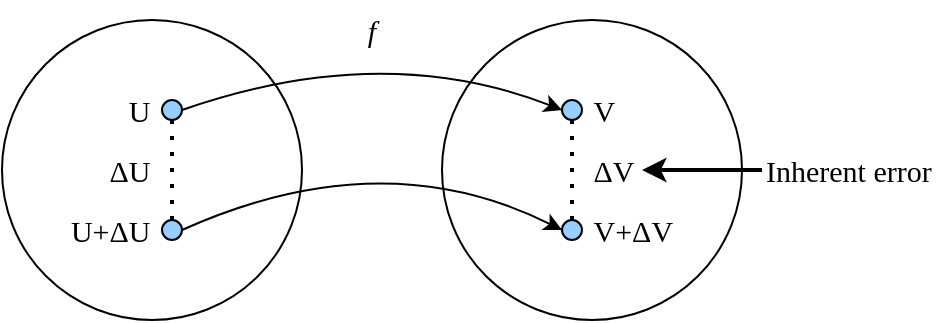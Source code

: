 <mxfile version="21.7.0" type="device">
  <diagram name="Pagina-1" id="mETDQKEhh33VIil_YAIY">
    <mxGraphModel dx="819" dy="401" grid="1" gridSize="10" guides="1" tooltips="1" connect="1" arrows="1" fold="1" page="1" pageScale="1" pageWidth="827" pageHeight="1169" math="0" shadow="0">
      <root>
        <mxCell id="0" />
        <mxCell id="1" parent="0" />
        <mxCell id="AFoxFzemWGuV3oYDkwgm-1" value="" style="ellipse;whiteSpace=wrap;html=1;" parent="1" vertex="1">
          <mxGeometry x="200" y="300" width="150" height="150" as="geometry" />
        </mxCell>
        <mxCell id="AFoxFzemWGuV3oYDkwgm-2" value="" style="ellipse;fillStyle=auto;fillColor=#99CCFF;" parent="1" vertex="1">
          <mxGeometry x="280" y="340" width="10" height="10" as="geometry" />
        </mxCell>
        <mxCell id="AFoxFzemWGuV3oYDkwgm-3" value="" style="ellipse;fillColor=#99CCFF;" parent="1" vertex="1">
          <mxGeometry x="280" y="400" width="10" height="10" as="geometry" />
        </mxCell>
        <mxCell id="AFoxFzemWGuV3oYDkwgm-4" value="U&amp;nbsp; " style="text;html=1;strokeColor=none;fillColor=none;align=right;verticalAlign=middle;whiteSpace=wrap;rounded=0;fontFamily=Times New Roman;fontSize=15;" parent="1" vertex="1">
          <mxGeometry x="240" y="330" width="40" height="30" as="geometry" />
        </mxCell>
        <mxCell id="AFoxFzemWGuV3oYDkwgm-5" value="&lt;div align=&quot;right&quot;&gt;&lt;font style=&quot;font-size: 15px;&quot; face=&quot;Times New Roman&quot;&gt;&amp;nbsp;U&lt;/font&gt;&lt;font style=&quot;font-size: 15px;&quot; face=&quot;Times New Roman&quot;&gt;+ΔU&amp;nbsp; &lt;br&gt;&lt;/font&gt;&lt;/div&gt;" style="text;html=1;strokeColor=none;fillColor=none;align=right;verticalAlign=middle;whiteSpace=wrap;rounded=0;" parent="1" vertex="1">
          <mxGeometry x="230" y="390" width="50" height="30" as="geometry" />
        </mxCell>
        <mxCell id="AFoxFzemWGuV3oYDkwgm-6" value="" style="ellipse;whiteSpace=wrap;html=1;" parent="1" vertex="1">
          <mxGeometry x="420" y="300" width="150" height="150" as="geometry" />
        </mxCell>
        <mxCell id="AFoxFzemWGuV3oYDkwgm-7" value="" style="ellipse;fillStyle=auto;fillColor=#99CCFF;" parent="1" vertex="1">
          <mxGeometry x="480" y="340" width="10" height="10" as="geometry" />
        </mxCell>
        <mxCell id="AFoxFzemWGuV3oYDkwgm-8" value="" style="ellipse;fillColor=#99CCFF;" parent="1" vertex="1">
          <mxGeometry x="480" y="400" width="10" height="10" as="geometry" />
        </mxCell>
        <mxCell id="AFoxFzemWGuV3oYDkwgm-9" value="&amp;nbsp;V" style="text;html=1;strokeColor=none;fillColor=none;align=left;verticalAlign=middle;whiteSpace=wrap;rounded=0;fontFamily=Times New Roman;fontSize=15;" parent="1" vertex="1">
          <mxGeometry x="490" y="330" width="50" height="30" as="geometry" />
        </mxCell>
        <mxCell id="AFoxFzemWGuV3oYDkwgm-10" value="&lt;div align=&quot;left&quot;&gt;&lt;font style=&quot;font-size: 15px;&quot; face=&quot;Times New Roman&quot;&gt;&amp;nbsp;V&lt;/font&gt;&lt;font style=&quot;font-size: 15px;&quot; face=&quot;Times New Roman&quot;&gt;+ΔV&amp;nbsp; &lt;br&gt;&lt;/font&gt;&lt;/div&gt;" style="text;html=1;strokeColor=none;fillColor=none;align=left;verticalAlign=middle;whiteSpace=wrap;rounded=0;" parent="1" vertex="1">
          <mxGeometry x="490" y="390" width="50" height="30" as="geometry" />
        </mxCell>
        <mxCell id="AFoxFzemWGuV3oYDkwgm-11" value="" style="endArrow=classic;html=1;exitX=1;exitY=0.5;exitDx=0;exitDy=0;entryX=0;entryY=0.5;entryDx=0;entryDy=0;curved=1;" parent="1" source="AFoxFzemWGuV3oYDkwgm-2" target="AFoxFzemWGuV3oYDkwgm-7" edge="1">
          <mxGeometry width="50" height="50" relative="1" as="geometry">
            <mxPoint x="410" y="420" as="sourcePoint" />
            <mxPoint x="460" y="370" as="targetPoint" />
            <Array as="points">
              <mxPoint x="390" y="310" />
            </Array>
          </mxGeometry>
        </mxCell>
        <mxCell id="AFoxFzemWGuV3oYDkwgm-12" value="" style="endArrow=classic;html=1;exitX=1;exitY=0.5;exitDx=0;exitDy=0;entryX=0;entryY=0.5;entryDx=0;entryDy=0;curved=1;" parent="1" source="AFoxFzemWGuV3oYDkwgm-3" target="AFoxFzemWGuV3oYDkwgm-8" edge="1">
          <mxGeometry width="50" height="50" relative="1" as="geometry">
            <mxPoint x="300" y="355" as="sourcePoint" />
            <mxPoint x="530" y="355" as="targetPoint" />
            <Array as="points">
              <mxPoint x="390" y="360" />
            </Array>
          </mxGeometry>
        </mxCell>
        <mxCell id="AFoxFzemWGuV3oYDkwgm-13" value="&lt;font face=&quot;Times New Roman&quot; size=&quot;1&quot;&gt;&lt;i&gt;&lt;font style=&quot;font-size: 15px;&quot;&gt;f&lt;/font&gt;&lt;/i&gt;&lt;/font&gt;" style="text;html=1;strokeColor=none;fillColor=none;align=center;verticalAlign=middle;whiteSpace=wrap;rounded=0;" parent="1" vertex="1">
          <mxGeometry x="330" y="290" width="110" height="30" as="geometry" />
        </mxCell>
        <mxCell id="AFoxFzemWGuV3oYDkwgm-15" value="" style="endArrow=none;dashed=1;html=1;dashPattern=1 3;strokeWidth=2;rounded=0;entryX=0.5;entryY=0;entryDx=0;entryDy=0;exitX=0.5;exitY=1;exitDx=0;exitDy=0;" parent="1" source="AFoxFzemWGuV3oYDkwgm-7" target="AFoxFzemWGuV3oYDkwgm-8" edge="1">
          <mxGeometry width="50" height="50" relative="1" as="geometry">
            <mxPoint x="450" y="380" as="sourcePoint" />
            <mxPoint x="500" y="330" as="targetPoint" />
          </mxGeometry>
        </mxCell>
        <mxCell id="AFoxFzemWGuV3oYDkwgm-16" value="" style="endArrow=none;dashed=1;html=1;dashPattern=1 3;strokeWidth=2;rounded=0;entryX=0.5;entryY=1;entryDx=0;entryDy=0;exitX=0.5;exitY=0;exitDx=0;exitDy=0;" parent="1" source="AFoxFzemWGuV3oYDkwgm-3" target="AFoxFzemWGuV3oYDkwgm-2" edge="1">
          <mxGeometry width="50" height="50" relative="1" as="geometry">
            <mxPoint x="270" y="410" as="sourcePoint" />
            <mxPoint x="320" y="360" as="targetPoint" />
          </mxGeometry>
        </mxCell>
        <mxCell id="AFoxFzemWGuV3oYDkwgm-17" value="&lt;font style=&quot;font-size: 15px;&quot; face=&quot;Times New Roman&quot;&gt;Δ&lt;/font&gt;U&amp;nbsp; " style="text;html=1;strokeColor=none;fillColor=none;align=right;verticalAlign=middle;whiteSpace=wrap;rounded=0;fontFamily=Times New Roman;fontSize=15;" parent="1" vertex="1">
          <mxGeometry x="240" y="360" width="40" height="30" as="geometry" />
        </mxCell>
        <mxCell id="AFoxFzemWGuV3oYDkwgm-18" value="&lt;div align=&quot;left&quot;&gt;&lt;font style=&quot;font-size: 15px;&quot; face=&quot;Times New Roman&quot;&gt;&amp;nbsp;&lt;/font&gt;&lt;font style=&quot;font-size: 15px;&quot; face=&quot;Times New Roman&quot;&gt;ΔV&amp;nbsp; &lt;br&gt;&lt;/font&gt;&lt;/div&gt;" style="text;html=1;strokeColor=none;fillColor=none;align=left;verticalAlign=middle;whiteSpace=wrap;rounded=0;" parent="1" vertex="1">
          <mxGeometry x="490" y="360" width="30" height="30" as="geometry" />
        </mxCell>
        <mxCell id="AFoxFzemWGuV3oYDkwgm-19" value="&lt;div align=&quot;left&quot;&gt;&lt;font style=&quot;font-size: 15px;&quot; face=&quot;Times New Roman&quot;&gt;Inherent error &lt;/font&gt;&lt;/div&gt;" style="text;html=1;strokeColor=none;fillColor=none;align=left;verticalAlign=middle;whiteSpace=wrap;rounded=0;" parent="1" vertex="1">
          <mxGeometry x="580" y="355" width="90" height="40" as="geometry" />
        </mxCell>
        <mxCell id="x--qwbr77Wqyja1BnvlK-2" value="" style="endArrow=classic;html=1;rounded=0;entryX=1;entryY=0.5;entryDx=0;entryDy=0;exitX=0;exitY=0.5;exitDx=0;exitDy=0;strokeWidth=2;" edge="1" parent="1" source="AFoxFzemWGuV3oYDkwgm-19" target="AFoxFzemWGuV3oYDkwgm-18">
          <mxGeometry width="50" height="50" relative="1" as="geometry">
            <mxPoint x="600" y="375" as="sourcePoint" />
            <mxPoint x="450" y="370" as="targetPoint" />
          </mxGeometry>
        </mxCell>
      </root>
    </mxGraphModel>
  </diagram>
</mxfile>
